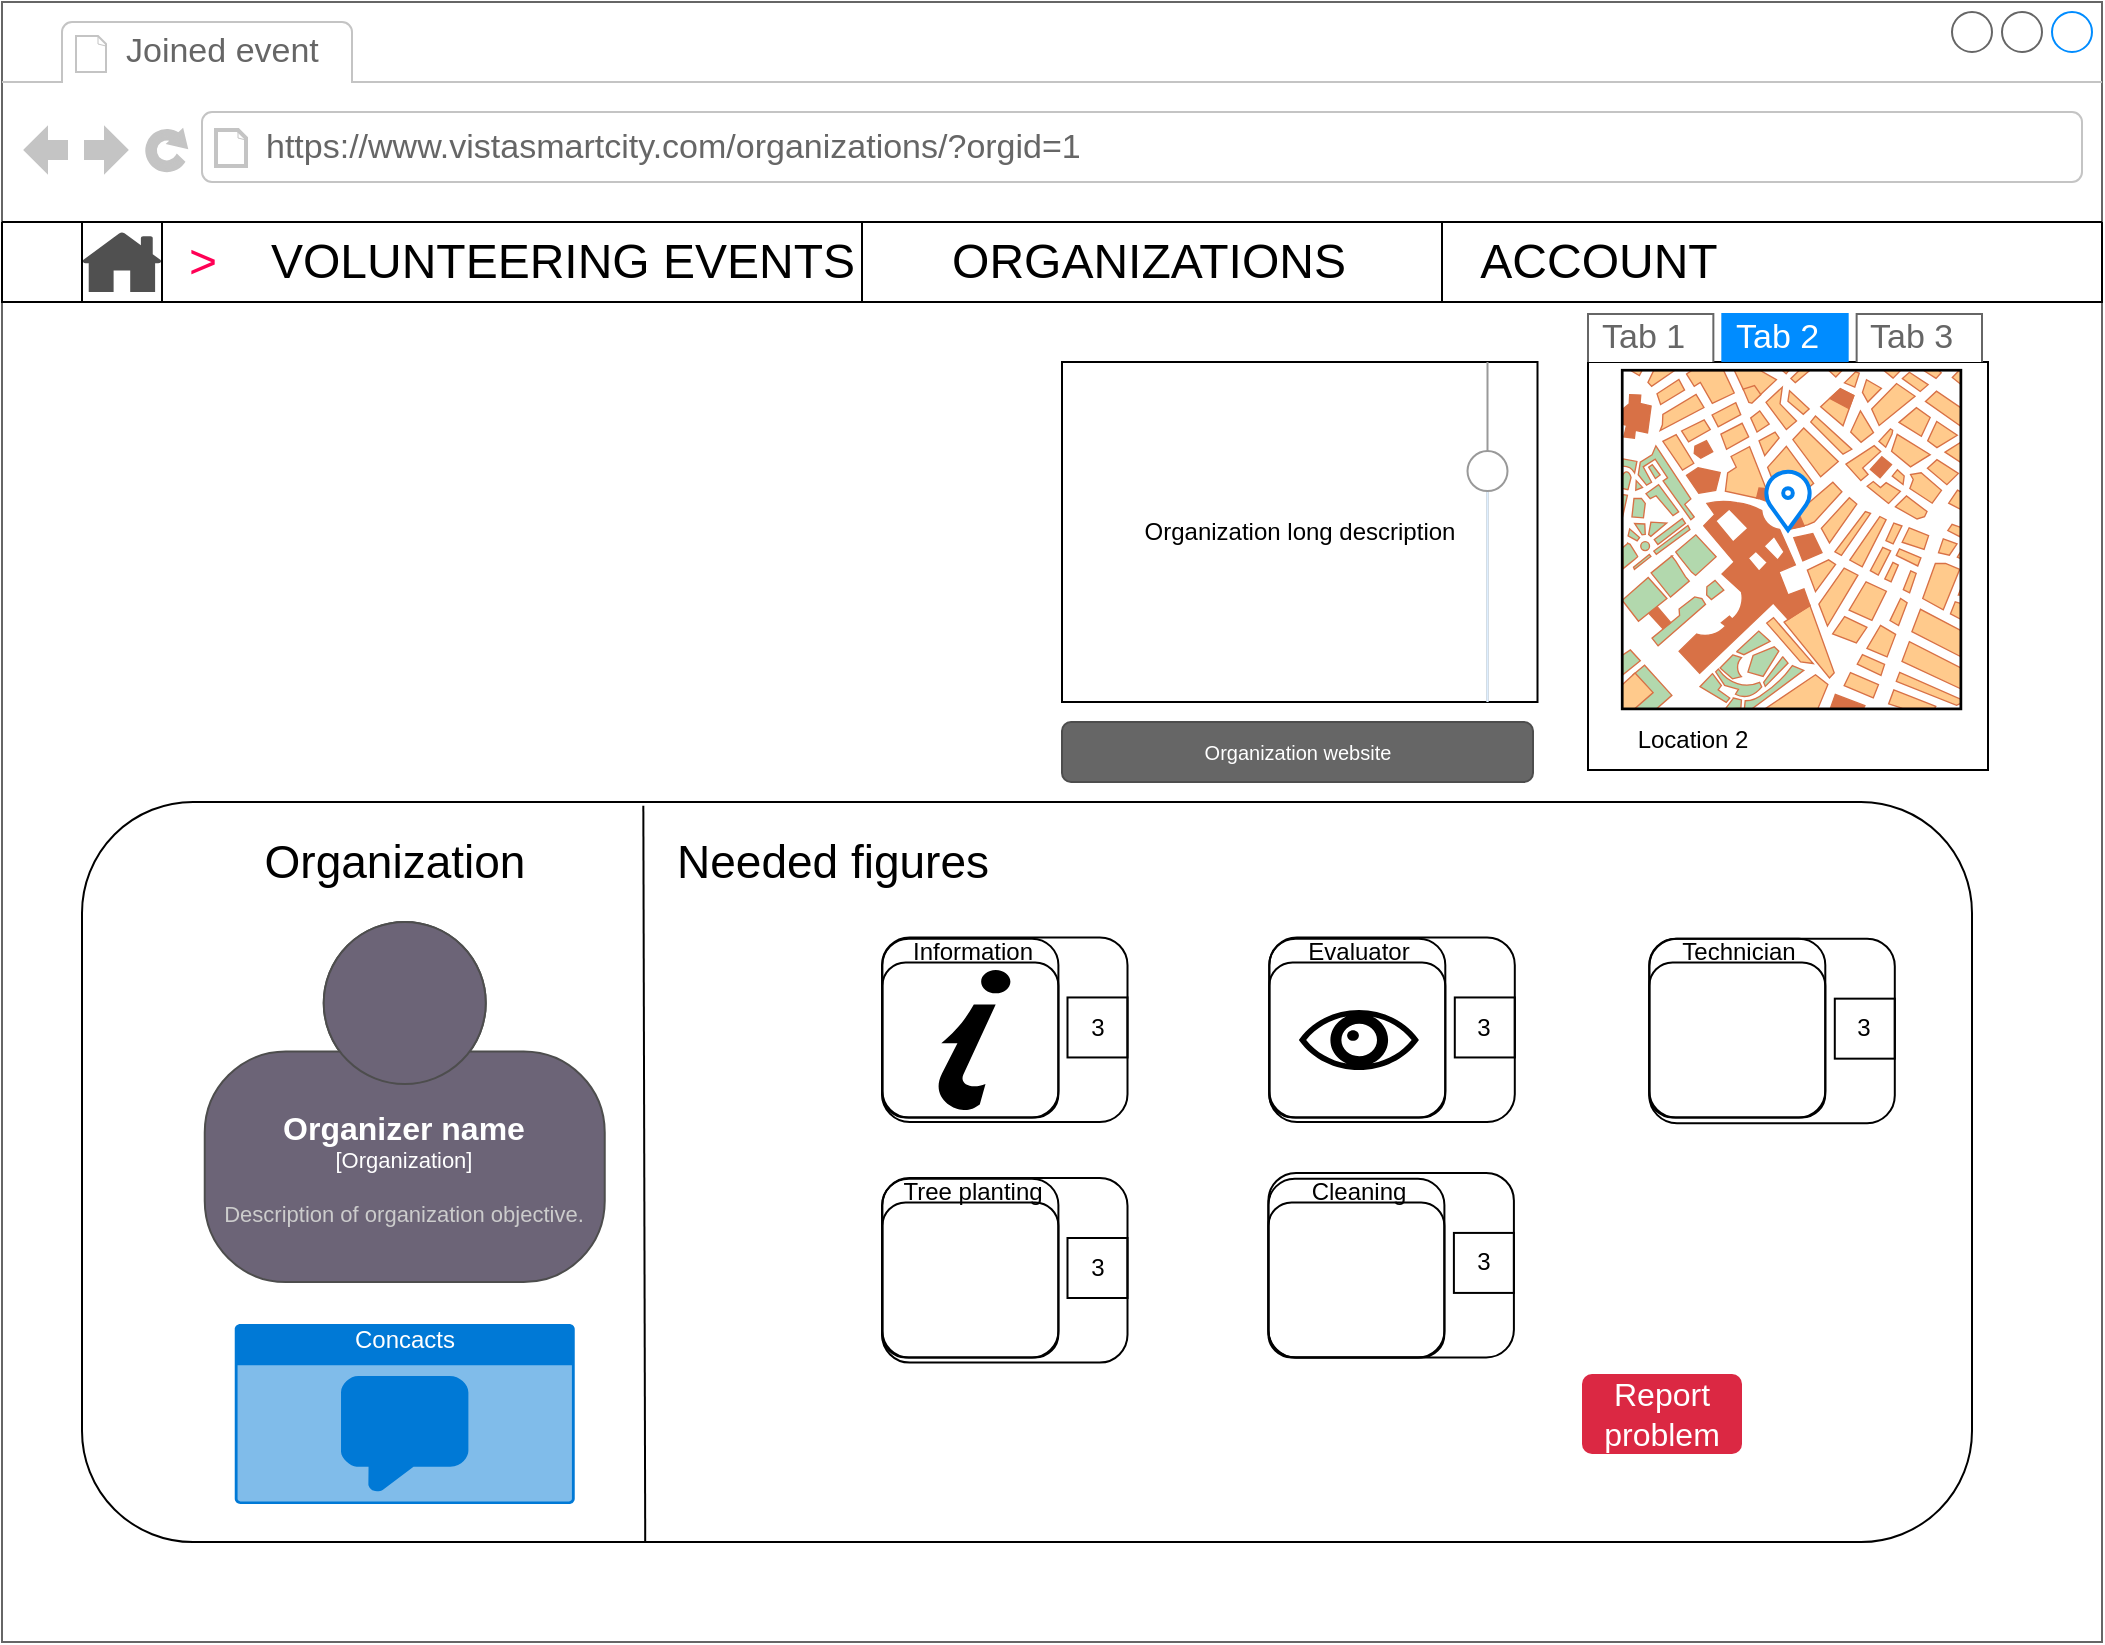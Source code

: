 <mxfile version="21.2.3" type="github">
  <diagram name="Page-1" id="2cc2dc42-3aac-f2a9-1cec-7a8b7cbee084">
    <mxGraphModel dx="1221" dy="743" grid="1" gridSize="10" guides="1" tooltips="1" connect="1" arrows="1" fold="1" page="1" pageScale="1" pageWidth="1100" pageHeight="850" background="none" math="0" shadow="0">
      <root>
        <mxCell id="0" />
        <mxCell id="1" parent="0" />
        <mxCell id="7026571954dc6520-1" value="" style="strokeWidth=1;shadow=0;dashed=0;align=center;html=1;shape=mxgraph.mockup.containers.browserWindow;rSize=0;strokeColor=#666666;mainText=,;recursiveResize=0;rounded=0;labelBackgroundColor=none;fontFamily=Verdana;fontSize=12" parent="1" vertex="1">
          <mxGeometry x="30" y="20" width="1050" height="820" as="geometry" />
        </mxCell>
        <mxCell id="7026571954dc6520-2" value="Joined event" style="strokeWidth=1;shadow=0;dashed=0;align=center;html=1;shape=mxgraph.mockup.containers.anchor;fontSize=17;fontColor=#666666;align=left;" parent="7026571954dc6520-1" vertex="1">
          <mxGeometry x="60" y="12" width="110" height="26" as="geometry" />
        </mxCell>
        <mxCell id="7026571954dc6520-3" value="https://www.vistasmartcity.com/organizations/?orgid=1" style="strokeWidth=1;shadow=0;dashed=0;align=center;html=1;shape=mxgraph.mockup.containers.anchor;rSize=0;fontSize=17;fontColor=#666666;align=left;" parent="7026571954dc6520-1" vertex="1">
          <mxGeometry x="130" y="60" width="250" height="26" as="geometry" />
        </mxCell>
        <mxCell id="4rItziBb_c25DRYMOsrU-15" value="" style="rounded=1;whiteSpace=wrap;html=1;" parent="7026571954dc6520-1" vertex="1">
          <mxGeometry x="40" y="400" width="945" height="370" as="geometry" />
        </mxCell>
        <mxCell id="4rItziBb_c25DRYMOsrU-19" value="Organization long description" style="rounded=0;whiteSpace=wrap;html=1;" parent="7026571954dc6520-1" vertex="1">
          <mxGeometry x="530" y="180" width="237.75" height="170" as="geometry" />
        </mxCell>
        <mxCell id="4rItziBb_c25DRYMOsrU-20" value="" style="verticalLabelPosition=bottom;shadow=0;dashed=0;align=center;html=1;verticalAlign=top;strokeWidth=1;shape=mxgraph.mockup.forms.horSlider;strokeColor=#999999;sliderStyle=basic;sliderPos=69.032;handleStyle=circle;fillColor2=#ddeeff;direction=north;" parent="7026571954dc6520-1" vertex="1">
          <mxGeometry x="727.75" y="180" width="30" height="170" as="geometry" />
        </mxCell>
        <object placeholders="1" c4Name="Organizer name" c4Type="Organization" c4Description="Description of organization objective." label="&lt;font style=&quot;font-size: 16px&quot;&gt;&lt;b&gt;%c4Name%&lt;/b&gt;&lt;/font&gt;&lt;div&gt;[%c4Type%]&lt;/div&gt;&lt;br&gt;&lt;div&gt;&lt;font style=&quot;font-size: 11px&quot;&gt;&lt;font color=&quot;#cccccc&quot;&gt;%c4Description%&lt;/font&gt;&lt;/div&gt;" id="4rItziBb_c25DRYMOsrU-23">
          <mxCell style="html=1;fontSize=11;dashed=0;whiteSpace=wrap;fillColor=#6C6477;strokeColor=#4D4D4D;fontColor=#ffffff;shape=mxgraph.c4.person2;align=center;metaEdit=1;points=[[0.5,0,0],[1,0.5,0],[1,0.75,0],[0.75,1,0],[0.5,1,0],[0.25,1,0],[0,0.75,0],[0,0.5,0]];resizable=0;" parent="7026571954dc6520-1" vertex="1">
            <mxGeometry x="101.37" y="460" width="200" height="180" as="geometry" />
          </mxCell>
        </object>
        <mxCell id="4rItziBb_c25DRYMOsrU-26" value="" style="rounded=0;whiteSpace=wrap;html=1;" parent="7026571954dc6520-1" vertex="1">
          <mxGeometry x="793" y="180" width="200" height="204" as="geometry" />
        </mxCell>
        <mxCell id="4rItziBb_c25DRYMOsrU-25" value="" style="verticalLabelPosition=bottom;shadow=0;dashed=0;align=center;html=1;verticalAlign=top;strokeWidth=1;shape=mxgraph.mockup.misc.map;" parent="7026571954dc6520-1" vertex="1">
          <mxGeometry x="810" y="184" width="170" height="170" as="geometry" />
        </mxCell>
        <mxCell id="4rItziBb_c25DRYMOsrU-27" value="Location 2" style="text;html=1;align=center;verticalAlign=middle;resizable=0;points=[];autosize=1;strokeColor=none;fillColor=none;" parent="7026571954dc6520-1" vertex="1">
          <mxGeometry x="805" y="354" width="80" height="30" as="geometry" />
        </mxCell>
        <mxCell id="4rItziBb_c25DRYMOsrU-28" value="" style="html=1;verticalLabelPosition=bottom;align=center;labelBackgroundColor=#ffffff;verticalAlign=top;strokeWidth=2;strokeColor=#0080F0;shadow=0;dashed=0;shape=mxgraph.ios7.icons.location;" parent="7026571954dc6520-1" vertex="1">
          <mxGeometry x="881" y="234" width="24" height="30" as="geometry" />
        </mxCell>
        <mxCell id="4rItziBb_c25DRYMOsrU-29" value="&lt;font style=&quot;font-size: 23px;&quot;&gt;Organization&lt;/font&gt;" style="text;html=1;align=center;verticalAlign=middle;resizable=0;points=[];autosize=1;strokeColor=none;fillColor=none;" parent="7026571954dc6520-1" vertex="1">
          <mxGeometry x="121.37" y="410" width="150" height="40" as="geometry" />
        </mxCell>
        <mxCell id="4rItziBb_c25DRYMOsrU-33" value="Organization website" style="rounded=1;html=1;shadow=0;dashed=0;whiteSpace=wrap;fontSize=10;fillColor=#666666;align=center;strokeColor=#4D4D4D;fontColor=#ffffff;" parent="7026571954dc6520-1" vertex="1">
          <mxGeometry x="530" y="360" width="235.5" height="30" as="geometry" />
        </mxCell>
        <mxCell id="4rItziBb_c25DRYMOsrU-34" value="Concacts" style="html=1;strokeColor=none;fillColor=#0079D6;labelPosition=center;verticalLabelPosition=middle;verticalAlign=top;align=center;fontSize=12;outlineConnect=0;spacingTop=-6;fontColor=#FFFFFF;sketch=0;shape=mxgraph.sitemap.chat;" parent="7026571954dc6520-1" vertex="1">
          <mxGeometry x="116.37" y="661" width="170" height="90" as="geometry" />
        </mxCell>
        <mxCell id="4rItziBb_c25DRYMOsrU-35" value="Report problem" style="html=1;shadow=0;dashed=0;shape=mxgraph.bootstrap.rrect;rSize=5;strokeColor=none;strokeWidth=1;fillColor=#DB2843;fontColor=#FFFFFF;whiteSpace=wrap;align=center;verticalAlign=middle;spacingLeft=0;fontStyle=0;fontSize=16;spacing=5;" parent="7026571954dc6520-1" vertex="1">
          <mxGeometry x="790" y="686" width="80" height="40" as="geometry" />
        </mxCell>
        <mxCell id="rk1dpR8E0q6zi79prH13-1" value="" style="endArrow=none;html=1;rounded=0;exitX=0.298;exitY=0.999;exitDx=0;exitDy=0;exitPerimeter=0;entryX=0.297;entryY=0.005;entryDx=0;entryDy=0;entryPerimeter=0;" parent="7026571954dc6520-1" source="4rItziBb_c25DRYMOsrU-15" target="4rItziBb_c25DRYMOsrU-15" edge="1">
          <mxGeometry width="50" height="50" relative="1" as="geometry">
            <mxPoint x="490" y="480" as="sourcePoint" />
            <mxPoint x="540" y="430" as="targetPoint" />
          </mxGeometry>
        </mxCell>
        <mxCell id="rk1dpR8E0q6zi79prH13-2" value="&lt;font style=&quot;font-size: 23px;&quot;&gt;Needed figures&lt;/font&gt;" style="text;html=1;align=center;verticalAlign=middle;resizable=0;points=[];autosize=1;strokeColor=none;fillColor=none;" parent="7026571954dc6520-1" vertex="1">
          <mxGeometry x="325" y="410" width="180" height="40" as="geometry" />
        </mxCell>
        <mxCell id="rk1dpR8E0q6zi79prH13-61" value="" style="group" parent="7026571954dc6520-1" connectable="0" vertex="1">
          <mxGeometry x="440.2" y="587.73" width="94.797" height="90" as="geometry" />
        </mxCell>
        <mxCell id="rk1dpR8E0q6zi79prH13-62" value="" style="rounded=1;whiteSpace=wrap;html=1;" parent="rk1dpR8E0q6zi79prH13-61" vertex="1">
          <mxGeometry y="12.517" width="88" height="77.483" as="geometry" />
        </mxCell>
        <mxCell id="rk1dpR8E0q6zi79prH13-63" value="" style="rounded=1;whiteSpace=wrap;html=1;fillColor=none;" parent="rk1dpR8E0q6zi79prH13-61" vertex="1">
          <mxGeometry y="0.596" width="88" height="89.404" as="geometry" />
        </mxCell>
        <mxCell id="rk1dpR8E0q6zi79prH13-64" value="Tree planting" style="text;html=1;align=center;verticalAlign=middle;resizable=0;points=[];autosize=1;strokeColor=none;fillColor=none;" parent="rk1dpR8E0q6zi79prH13-61" vertex="1">
          <mxGeometry x="-0.203" y="-7.727" width="90" height="30" as="geometry" />
        </mxCell>
        <mxCell id="rk1dpR8E0q6zi79prH13-65" value="" style="shape=image;html=1;verticalAlign=top;verticalLabelPosition=bottom;labelBackgroundColor=#ffffff;imageAspect=0;aspect=fixed;image=https://cdn0.iconfinder.com/data/icons/phosphor-regular-vol-4/256/tree-128.png" parent="rk1dpR8E0q6zi79prH13-61" vertex="1">
          <mxGeometry x="10" y="12.52" width="70" height="70" as="geometry" />
        </mxCell>
        <mxCell id="rk1dpR8E0q6zi79prH13-66" value="" style="group" parent="7026571954dc6520-1" connectable="0" vertex="1">
          <mxGeometry x="633.2" y="587.73" width="94.797" height="90" as="geometry" />
        </mxCell>
        <mxCell id="rk1dpR8E0q6zi79prH13-67" value="" style="rounded=1;whiteSpace=wrap;html=1;" parent="rk1dpR8E0q6zi79prH13-66" vertex="1">
          <mxGeometry y="12.517" width="88" height="77.483" as="geometry" />
        </mxCell>
        <mxCell id="rk1dpR8E0q6zi79prH13-68" value="" style="rounded=1;whiteSpace=wrap;html=1;fillColor=none;" parent="rk1dpR8E0q6zi79prH13-66" vertex="1">
          <mxGeometry y="0.596" width="88" height="89.404" as="geometry" />
        </mxCell>
        <mxCell id="rk1dpR8E0q6zi79prH13-69" value="Cleaning" style="text;html=1;align=center;verticalAlign=middle;resizable=0;points=[];autosize=1;strokeColor=none;fillColor=none;" parent="rk1dpR8E0q6zi79prH13-66" vertex="1">
          <mxGeometry x="9.797" y="-7.727" width="70" height="30" as="geometry" />
        </mxCell>
        <mxCell id="rk1dpR8E0q6zi79prH13-70" value="" style="shape=image;html=1;verticalAlign=top;verticalLabelPosition=bottom;labelBackgroundColor=#ffffff;imageAspect=0;aspect=fixed;image=https://cdn4.iconfinder.com/data/icons/essential-app-2/16/trash-can-bin-recycle-128.png" parent="rk1dpR8E0q6zi79prH13-66" vertex="1">
          <mxGeometry x="9" y="16.26" width="70" height="70" as="geometry" />
        </mxCell>
        <mxCell id="rk1dpR8E0q6zi79prH13-71" value="" style="group" parent="7026571954dc6520-1" connectable="0" vertex="1">
          <mxGeometry x="440.2" y="467.73" width="94.797" height="90" as="geometry" />
        </mxCell>
        <mxCell id="rk1dpR8E0q6zi79prH13-72" value="" style="rounded=1;whiteSpace=wrap;html=1;" parent="rk1dpR8E0q6zi79prH13-71" vertex="1">
          <mxGeometry y="12.517" width="88" height="77.483" as="geometry" />
        </mxCell>
        <mxCell id="rk1dpR8E0q6zi79prH13-73" value="" style="rounded=1;whiteSpace=wrap;html=1;fillColor=none;" parent="rk1dpR8E0q6zi79prH13-71" vertex="1">
          <mxGeometry y="0.596" width="88" height="89.404" as="geometry" />
        </mxCell>
        <mxCell id="rk1dpR8E0q6zi79prH13-74" value="Information" style="text;html=1;align=center;verticalAlign=middle;resizable=0;points=[];autosize=1;strokeColor=none;fillColor=none;" parent="rk1dpR8E0q6zi79prH13-71" vertex="1">
          <mxGeometry x="4.797" y="-7.727" width="80" height="30" as="geometry" />
        </mxCell>
        <mxCell id="rk1dpR8E0q6zi79prH13-75" value="" style="shape=mxgraph.signs.travel.information_2;html=1;pointerEvents=1;fillColor=#000000;strokeColor=none;verticalLabelPosition=bottom;verticalAlign=top;align=center;" parent="rk1dpR8E0q6zi79prH13-71" vertex="1">
          <mxGeometry x="24" y="16.26" width="40" height="70" as="geometry" />
        </mxCell>
        <mxCell id="rk1dpR8E0q6zi79prH13-76" value="" style="group" parent="7026571954dc6520-1" connectable="0" vertex="1">
          <mxGeometry x="633.65" y="467.73" width="122.75" height="92.27" as="geometry" />
        </mxCell>
        <mxCell id="rk1dpR8E0q6zi79prH13-77" value="" style="rounded=1;whiteSpace=wrap;html=1;" parent="rk1dpR8E0q6zi79prH13-76" vertex="1">
          <mxGeometry y="12.517" width="88" height="77.483" as="geometry" />
        </mxCell>
        <mxCell id="rk1dpR8E0q6zi79prH13-78" value="" style="rounded=1;whiteSpace=wrap;html=1;fillColor=none;" parent="rk1dpR8E0q6zi79prH13-76" vertex="1">
          <mxGeometry y="0.596" width="88" height="89.404" as="geometry" />
        </mxCell>
        <mxCell id="rk1dpR8E0q6zi79prH13-79" value="Evaluator" style="text;html=1;align=center;verticalAlign=middle;resizable=0;points=[];autosize=1;strokeColor=none;fillColor=none;" parent="rk1dpR8E0q6zi79prH13-76" vertex="1">
          <mxGeometry x="9.797" y="-7.727" width="70" height="30" as="geometry" />
        </mxCell>
        <mxCell id="rk1dpR8E0q6zi79prH13-80" value="" style="shape=mxgraph.signs.healthcare.eye;html=1;pointerEvents=1;fillColor=#000000;strokeColor=none;verticalLabelPosition=bottom;verticalAlign=top;align=center;" parent="rk1dpR8E0q6zi79prH13-76" vertex="1">
          <mxGeometry x="14.8" y="36.26" width="60" height="30" as="geometry" />
        </mxCell>
        <mxCell id="rk1dpR8E0q6zi79prH13-103" value="3" style="rounded=0;whiteSpace=wrap;html=1;fillColor=none;" parent="rk1dpR8E0q6zi79prH13-76" vertex="1">
          <mxGeometry x="92.75" y="30" width="30" height="30" as="geometry" />
        </mxCell>
        <mxCell id="rk1dpR8E0q6zi79prH13-104" value="" style="rounded=1;whiteSpace=wrap;html=1;fillColor=none;" parent="rk1dpR8E0q6zi79prH13-76" vertex="1">
          <mxGeometry width="122.75" height="92.27" as="geometry" />
        </mxCell>
        <mxCell id="rk1dpR8E0q6zi79prH13-81" value="" style="group" parent="7026571954dc6520-1" connectable="0" vertex="1">
          <mxGeometry x="823.65" y="467.73" width="122.75" height="120.27" as="geometry" />
        </mxCell>
        <mxCell id="rk1dpR8E0q6zi79prH13-82" value="" style="rounded=1;whiteSpace=wrap;html=1;" parent="rk1dpR8E0q6zi79prH13-81" vertex="1">
          <mxGeometry y="12.517" width="88" height="77.483" as="geometry" />
        </mxCell>
        <mxCell id="rk1dpR8E0q6zi79prH13-83" value="" style="rounded=1;whiteSpace=wrap;html=1;fillColor=none;" parent="rk1dpR8E0q6zi79prH13-81" vertex="1">
          <mxGeometry y="0.596" width="88" height="89.404" as="geometry" />
        </mxCell>
        <mxCell id="rk1dpR8E0q6zi79prH13-84" value="Technician" style="text;html=1;align=center;verticalAlign=middle;resizable=0;points=[];autosize=1;strokeColor=none;fillColor=none;" parent="rk1dpR8E0q6zi79prH13-81" vertex="1">
          <mxGeometry x="4.797" y="-7.727" width="80" height="30" as="geometry" />
        </mxCell>
        <mxCell id="rk1dpR8E0q6zi79prH13-85" value="" style="shape=image;html=1;verticalAlign=top;verticalLabelPosition=bottom;labelBackgroundColor=#ffffff;imageAspect=0;aspect=fixed;image=https://cdn2.iconfinder.com/data/icons/seo-web-1-filled-outline/64/customer_service-technical_support-male-128.png" parent="rk1dpR8E0q6zi79prH13-81" vertex="1">
          <mxGeometry x="20.52" y="17.52" width="67.48" height="67.48" as="geometry" />
        </mxCell>
        <mxCell id="rk1dpR8E0q6zi79prH13-105" value="3" style="rounded=0;whiteSpace=wrap;html=1;fillColor=none;" parent="rk1dpR8E0q6zi79prH13-81" vertex="1">
          <mxGeometry x="92.75" y="30.6" width="30" height="30" as="geometry" />
        </mxCell>
        <mxCell id="rk1dpR8E0q6zi79prH13-106" value="" style="rounded=1;whiteSpace=wrap;html=1;fillColor=none;" parent="rk1dpR8E0q6zi79prH13-81" vertex="1">
          <mxGeometry y="0.6" width="122.75" height="92.27" as="geometry" />
        </mxCell>
        <mxCell id="rk1dpR8E0q6zi79prH13-101" value="" style="rounded=1;whiteSpace=wrap;html=1;fillColor=none;" parent="7026571954dc6520-1" vertex="1">
          <mxGeometry x="440" y="467.73" width="122.75" height="92.27" as="geometry" />
        </mxCell>
        <mxCell id="rk1dpR8E0q6zi79prH13-102" value="3" style="rounded=0;whiteSpace=wrap;html=1;fillColor=none;" parent="7026571954dc6520-1" vertex="1">
          <mxGeometry x="532.75" y="497.73" width="30" height="30" as="geometry" />
        </mxCell>
        <mxCell id="rk1dpR8E0q6zi79prH13-107" value="3" style="rounded=0;whiteSpace=wrap;html=1;fillColor=none;" parent="7026571954dc6520-1" vertex="1">
          <mxGeometry x="725.95" y="615.46" width="30" height="30" as="geometry" />
        </mxCell>
        <mxCell id="rk1dpR8E0q6zi79prH13-108" value="" style="rounded=1;whiteSpace=wrap;html=1;fillColor=none;" parent="7026571954dc6520-1" vertex="1">
          <mxGeometry x="633.2" y="585.46" width="122.75" height="92.27" as="geometry" />
        </mxCell>
        <mxCell id="rk1dpR8E0q6zi79prH13-109" value="3" style="rounded=0;whiteSpace=wrap;html=1;fillColor=none;" parent="7026571954dc6520-1" vertex="1">
          <mxGeometry x="532.75" y="618" width="30" height="30" as="geometry" />
        </mxCell>
        <mxCell id="rk1dpR8E0q6zi79prH13-110" value="" style="rounded=1;whiteSpace=wrap;html=1;fillColor=none;" parent="7026571954dc6520-1" vertex="1">
          <mxGeometry x="440.0" y="588" width="122.75" height="92.27" as="geometry" />
        </mxCell>
        <mxCell id="n46MG3Q2pXrI5LUOVnrd-4" value="" style="group" vertex="1" connectable="0" parent="7026571954dc6520-1">
          <mxGeometry x="793" y="156" width="197" height="24" as="geometry" />
        </mxCell>
        <mxCell id="n46MG3Q2pXrI5LUOVnrd-1" value="Tab 1" style="strokeWidth=1;shadow=0;dashed=0;align=center;html=1;shape=mxgraph.mockup.forms.uRect;fontSize=17;fontColor=#666666;align=left;spacingLeft=5;strokeColor=#666666;" vertex="1" parent="n46MG3Q2pXrI5LUOVnrd-4">
          <mxGeometry width="62.682" height="24" as="geometry" />
        </mxCell>
        <mxCell id="n46MG3Q2pXrI5LUOVnrd-2" value="Tab 2" style="strokeWidth=1;shadow=0;dashed=0;align=center;html=1;shape=mxgraph.mockup.forms.uRect;fontSize=17;fontColor=#ffffff;align=left;spacingLeft=5;strokeColor=#008cff;fillColor=#008cff;" vertex="1" parent="n46MG3Q2pXrI5LUOVnrd-4">
          <mxGeometry x="67.159" width="62.682" height="24" as="geometry" />
        </mxCell>
        <mxCell id="n46MG3Q2pXrI5LUOVnrd-3" value="Tab 3" style="strokeWidth=1;shadow=0;dashed=0;align=center;html=1;shape=mxgraph.mockup.forms.uRect;fontSize=17;fontColor=#666666;align=left;spacingLeft=5;strokeColor=#666666;" vertex="1" parent="n46MG3Q2pXrI5LUOVnrd-4">
          <mxGeometry x="134.318" width="62.682" height="24" as="geometry" />
        </mxCell>
        <mxCell id="rk1dpR8E0q6zi79prH13-4" value="" style="shape=image;html=1;verticalAlign=top;verticalLabelPosition=bottom;labelBackgroundColor=#ffffff;imageAspect=0;aspect=fixed;image=https://cdn4.iconfinder.com/data/icons/evil-icons-user-interface/64/menu-128.png" parent="1" vertex="1">
          <mxGeometry x="30" y="130" width="40" height="40" as="geometry" />
        </mxCell>
        <mxCell id="rk1dpR8E0q6zi79prH13-5" value="" style="sketch=0;pointerEvents=1;shadow=0;dashed=0;html=1;strokeColor=none;fillColor=#505050;labelPosition=center;verticalLabelPosition=bottom;verticalAlign=top;outlineConnect=0;align=center;shape=mxgraph.office.concepts.home;" parent="1" vertex="1">
          <mxGeometry x="70" y="135" width="40" height="30" as="geometry" />
        </mxCell>
        <mxCell id="rk1dpR8E0q6zi79prH13-6" value="" style="swimlane;startSize=0;" parent="1" vertex="1">
          <mxGeometry x="30" y="130" width="40" height="40" as="geometry" />
        </mxCell>
        <mxCell id="rk1dpR8E0q6zi79prH13-7" value="" style="swimlane;startSize=0;" parent="1" vertex="1">
          <mxGeometry x="70" y="130" width="390" height="40" as="geometry" />
        </mxCell>
        <mxCell id="rk1dpR8E0q6zi79prH13-8" value="&lt;font style=&quot;font-size: 24px;&quot;&gt;VOLUNTEERING EVENTS&lt;/font&gt;" style="text;html=1;align=center;verticalAlign=middle;resizable=0;points=[];autosize=1;strokeColor=none;fillColor=none;" parent="rk1dpR8E0q6zi79prH13-7" vertex="1">
          <mxGeometry x="80" width="320" height="40" as="geometry" />
        </mxCell>
        <mxCell id="rk1dpR8E0q6zi79prH13-9" value="&lt;font style=&quot;font-size: 24px;&quot; color=&quot;#ff0055&quot;&gt;&amp;gt;&lt;/font&gt;" style="text;html=1;align=center;verticalAlign=middle;resizable=0;points=[];autosize=1;strokeColor=none;fillColor=none;" parent="rk1dpR8E0q6zi79prH13-7" vertex="1">
          <mxGeometry x="40" width="40" height="40" as="geometry" />
        </mxCell>
        <mxCell id="rk1dpR8E0q6zi79prH13-10" value="" style="swimlane;startSize=0;" parent="1" vertex="1">
          <mxGeometry x="750" y="130" width="330" height="40" as="geometry">
            <mxRectangle x="750" y="130" width="50" height="40" as="alternateBounds" />
          </mxGeometry>
        </mxCell>
        <mxCell id="rk1dpR8E0q6zi79prH13-11" value="&lt;font style=&quot;font-size: 24px;&quot;&gt;ACCOUNT&lt;/font&gt;" style="text;html=1;align=center;verticalAlign=middle;resizable=0;points=[];autosize=1;strokeColor=none;fillColor=none;" parent="rk1dpR8E0q6zi79prH13-10" vertex="1">
          <mxGeometry x="8" width="140" height="40" as="geometry" />
        </mxCell>
        <mxCell id="rk1dpR8E0q6zi79prH13-12" value="" style="swimlane;startSize=0;" parent="1" vertex="1">
          <mxGeometry x="70" y="130" width="40" height="40" as="geometry" />
        </mxCell>
        <mxCell id="rk1dpR8E0q6zi79prH13-13" value="" style="swimlane;startSize=0;" parent="1" vertex="1">
          <mxGeometry x="460" y="130" width="290" height="40" as="geometry" />
        </mxCell>
        <mxCell id="rk1dpR8E0q6zi79prH13-14" value="&lt;span style=&quot;font-size: 24px;&quot;&gt;ORGANIZATIONS&lt;/span&gt;" style="text;html=1;align=center;verticalAlign=middle;resizable=0;points=[];autosize=1;strokeColor=none;fillColor=none;" parent="rk1dpR8E0q6zi79prH13-13" vertex="1">
          <mxGeometry x="33" width="220" height="40" as="geometry" />
        </mxCell>
      </root>
    </mxGraphModel>
  </diagram>
</mxfile>
